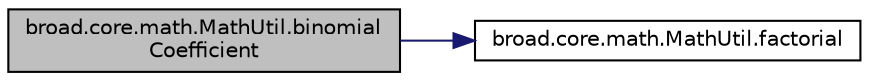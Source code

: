 digraph "broad.core.math.MathUtil.binomialCoefficient"
{
  edge [fontname="Helvetica",fontsize="10",labelfontname="Helvetica",labelfontsize="10"];
  node [fontname="Helvetica",fontsize="10",shape=record];
  rankdir="LR";
  Node1 [label="broad.core.math.MathUtil.binomial\lCoefficient",height=0.2,width=0.4,color="black", fillcolor="grey75", style="filled" fontcolor="black"];
  Node1 -> Node2 [color="midnightblue",fontsize="10",style="solid",fontname="Helvetica"];
  Node2 [label="broad.core.math.MathUtil.factorial",height=0.2,width=0.4,color="black", fillcolor="white", style="filled",URL="$classbroad_1_1core_1_1math_1_1_math_util.html#a2aacbbfa7e9794aca8dee387fcbf4121"];
}
